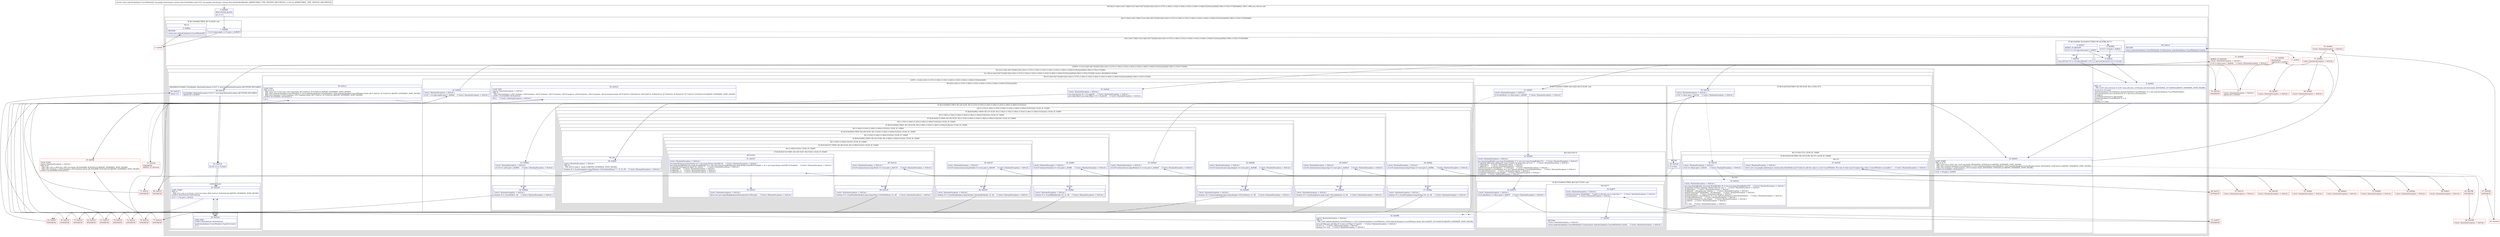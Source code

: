 digraph "CFG forcom.google.android.gms.common.data.DataHolder.zaa(Lcom\/google\/android\/gms\/common\/data\/DataHolder$Builder;I)[Landroid\/database\/CursorWindow;" {
subgraph cluster_Region_779855323 {
label = "R(2:0|(2:(1:3)|(4:(1:8)(1:7)|9|(1:(5:(2:14|(2:16|17))|18|(3:22|(1:24)(1:(1:27)(1:(1:30)(1:(1:33)(1:(1:40)(1:(1:43)(1:(1:46)(1:(1:49)(2:51|52))))))))|50)|(1:58)(1:(1:55)(1:57))|59))|66))) | DECL_VAR: java.util.List null\l";
node [shape=record,color=blue];
Node_0 [shape=record,label="{0\:\ 0x0000|MTH_ENTER_BLOCK\l|int r1 = 0\l}"];
subgraph cluster_Region_2028242531 {
label = "R(2:(1:3)|(4:(1:8)(1:7)|9|(1:(5:(2:14|(2:16|17))|18|(3:22|(1:24)(1:(1:27)(1:(1:30)(1:(1:33)(1:(1:40)(1:(1:43)(1:(1:46)(1:(1:49)(2:51|52))))))))|50)|(1:58)(1:(1:55)(1:57))|59))|66))";
node [shape=record,color=blue];
subgraph cluster_IfRegion_983677451 {
label = "IF [B:1:0x0006] THEN: R(1:3) ELSE: null";
node [shape=record,color=blue];
Node_1 [shape=record,label="{1\:\ 0x0006|if (r12.zalp.length == 0) goto L_0x0008\l}"];
subgraph cluster_Region_1236003679 {
label = "R(1:3)";
node [shape=record,color=blue];
Node_3 [shape=record,label="{3\:\ 0x000a|RETURN\l|return new android.database.CursorWindow[0]\l}"];
}
}
subgraph cluster_Region_2068924548 {
label = "R(4:(1:8)(1:7)|9|(1:(5:(2:14|(2:16|17))|18|(3:22|(1:24)(1:(1:27)(1:(1:30)(1:(1:33)(1:(1:40)(1:(1:43)(1:(1:46)(1:(1:49)(2:51|52))))))))|50)|(1:58)(1:(1:55)(1:57))|59))|66)";
node [shape=record,color=blue];
subgraph cluster_IfRegion_1940300436 {
label = "IF [B:4:0x000b, B:6:0x0015] THEN: R(1:8) ELSE: R(1:7)";
node [shape=record,color=blue];
Node_4 [shape=record,label="{4\:\ 0x000b|if (r13 \< 0) goto L_0x0021\l}"];
Node_6 [shape=record,label="{6\:\ 0x0015|ADDED_TO_REGION\l|if (r13 \>= r12.zaly.size()) goto L_0x0021\l}"];
subgraph cluster_Region_1496006570 {
label = "R(1:8)";
node [shape=record,color=blue];
Node_8 [shape=record,label="{8\:\ 0x0021|java.util.ArrayList r13 = r12.zaly\l}"];
}
subgraph cluster_Region_713886761 {
label = "R(1:7)";
node [shape=record,color=blue];
Node_7 [shape=record,label="{7\:\ 0x0018|java.util.List r13 = r12.zaly.subList(0, r13)\l}"];
}
}
Node_9 [shape=record,label="{9\:\ 0x0025|PHI: r13 \l  PHI: (r13v1 java.util.List) = (r13v7 java.util.List), (r13v8 java.util.List) binds: [B:8:0x0021, B:7:0x0018] A[DONT_GENERATE, DONT_INLINE]\l|int int r0 = r13.size()\landroid.database.CursorWindow android.database.CursorWindow r2 = new android.database.CursorWindow(false)\ljava.util.ArrayList java.util.ArrayList r3 = new java.util.ArrayList()\lr3.add(r2)\lr2.setNumColumns(r12.zalp.length)\landroid.database.CursorWindow r4 = r2\lint r2 = 0\lboolean r5 = false\l}"];
subgraph cluster_LoopRegion_485010107 {
label = "LOOP:0: (1:(5:(2:14|(2:16|17))|18|(3:22|(1:24)(1:(1:27)(1:(1:30)(1:(1:33)(1:(1:40)(1:(1:43)(1:(1:46)(1:(1:49)(2:51|52))))))))|50)|(1:58)(1:(1:55)(1:57))|59))";
node [shape=record,color=blue];
Node_10 [shape=record,label="{10\:\ 0x0041|LOOP_START\lPHI: r2 r4 r5 \l  PHI: (r2v2 int) = (r2v1 int), (r2v4 int) binds: [B:9:0x0025, B:59:0x01a1] A[DONT_GENERATE, DONT_INLINE]\l  PHI: (r4v3 android.database.CursorWindow) = (r4v2 android.database.CursorWindow), (r4v5 android.database.CursorWindow) binds: [B:9:0x0025, B:59:0x01a1] A[DONT_GENERATE, DONT_INLINE]\l  PHI: (r5v1 boolean) = (r5v0 boolean), (r5v2 boolean) binds: [B:9:0x0025, B:59:0x01a1] A[DONT_GENERATE, DONT_INLINE]\lLOOP:0: B:10:0x0041\-\>B:59:0x01a1\l|if (r2 \< r0) goto L_0x0043\l}"];
subgraph cluster_Region_799929629 {
label = "R(1:(5:(2:14|(2:16|17))|18|(3:22|(1:24)(1:(1:27)(1:(1:30)(1:(1:33)(1:(1:40)(1:(1:43)(1:(1:46)(1:(1:49)(2:51|52))))))))|50)|(1:58)(1:(1:55)(1:57))|59))";
node [shape=record,color=blue];
subgraph cluster_TryCatchRegion_418079489 {
label = "Try: R(5:(2:14|(2:16|17))|18|(3:22|(1:24)(1:(1:27)(1:(1:30)(1:(1:33)(1:(1:40)(1:(1:43)(1:(1:46)(1:(1:49)(2:51|52))))))))|50)|(1:58)(1:(1:55)(1:57))|59) catches: R(4:60|61|(1:63)|64)";
node [shape=record,color=blue];
subgraph cluster_Region_554811641 {
label = "R(5:(2:14|(2:16|17))|18|(3:22|(1:24)(1:(1:27)(1:(1:30)(1:(1:33)(1:(1:40)(1:(1:43)(1:(1:46)(1:(1:49)(2:51|52))))))))|50)|(1:58)(1:(1:55)(1:57))|59)";
node [shape=record,color=blue];
subgraph cluster_IfRegion_449161257 {
label = "IF [B:13:0x0047] THEN: R(2:14|(2:16|17)) ELSE: null";
node [shape=record,color=blue];
Node_13 [shape=record,label="{13\:\ 0x0047|Catch:\{ RuntimeException \-\> 0x01a4 \}\l|if (r4.allocRow() == false) goto L_0x0049     \/\/ Catch:\{ RuntimeException \-\> 0x01a4 \}\l}"];
subgraph cluster_Region_482214115 {
label = "R(2:14|(2:16|17))";
node [shape=record,color=blue];
Node_14 [shape=record,label="{14\:\ 0x0049|Catch:\{ RuntimeException \-\> 0x01a4 \}\l|java.lang.StringBuilder java.lang.StringBuilder r7 = new java.lang.StringBuilder(72)     \/\/ Catch:\{ RuntimeException \-\> 0x01a4 \}\lr7.append(\"Allocating additional cursor window for large data set (row \")     \/\/ Catch:\{ RuntimeException \-\> 0x01a4 \}\lr7.append(r2)     \/\/ Catch:\{ RuntimeException \-\> 0x01a4 \}\lr7.append(\")\")     \/\/ Catch:\{ RuntimeException \-\> 0x01a4 \}\landroid.util.Log.d(\"DataHolder\", r7.toString())     \/\/ Catch:\{ RuntimeException \-\> 0x01a4 \}\landroid.database.CursorWindow r4 = new android.database.CursorWindow(false)     \/\/ Catch:\{ RuntimeException \-\> 0x01a4 \}\lr4.setStartPosition(r2)     \/\/ Catch:\{ RuntimeException \-\> 0x01a4 \}\lr4.setNumColumns(r12.zalp.length)     \/\/ Catch:\{ RuntimeException \-\> 0x01a4 \}\lr3.add(r4)     \/\/ Catch:\{ RuntimeException \-\> 0x01a4 \}\l}"];
subgraph cluster_IfRegion_307260533 {
label = "IF [B:15:0x007d] THEN: R(2:16|17) ELSE: null";
node [shape=record,color=blue];
Node_15 [shape=record,label="{15\:\ 0x007d|Catch:\{ RuntimeException \-\> 0x01a4 \}\l|if (r4.allocRow() == false) goto L_0x007f     \/\/ Catch:\{ RuntimeException \-\> 0x01a4 \}\l}"];
subgraph cluster_Region_1578150681 {
label = "R(2:16|17)";
node [shape=record,color=blue];
Node_16 [shape=record,label="{16\:\ 0x007f|Catch:\{ RuntimeException \-\> 0x01a4 \}\l|android.util.Log.e(\"DataHolder\", \"Unable to allocate row to hold data.\")     \/\/ Catch:\{ RuntimeException \-\> 0x01a4 \}\lr3.remove(r4)     \/\/ Catch:\{ RuntimeException \-\> 0x01a4 \}\l}"];
Node_17 [shape=record,label="{17\:\ 0x0095|RETURN\lCatch:\{ RuntimeException \-\> 0x01a4 \}\l|return (android.database.CursorWindow[]) r3.toArray(new android.database.CursorWindow[r3.size()])     \/\/ Catch:\{ RuntimeException \-\> 0x01a4 \}\l}"];
}
}
}
}
Node_18 [shape=record,label="{18\:\ 0x0096|Catch:\{ RuntimeException \-\> 0x01a4 \}\lPHI: r4 \l  PHI: (r4v4 android.database.CursorWindow) = (r4v3 android.database.CursorWindow), (r4v8 android.database.CursorWindow) binds: [B:13:0x0047, B:15:0x007d] A[DONT_GENERATE, DONT_INLINE]\l|java.util.Map java.util.Map r6 = (java.util.Map) r13.get(r2)     \/\/ Catch:\{ RuntimeException \-\> 0x01a4 \}\lint r8 = 0     \/\/ Catch:\{ RuntimeException \-\> 0x01a4 \}\lboolean r9 = true     \/\/ Catch:\{ RuntimeException \-\> 0x01a4 \}\l}"];
subgraph cluster_LoopRegion_1340000023 {
label = "LOOP:1: (3:22|(1:24)(1:(1:27)(1:(1:30)(1:(1:33)(1:(1:40)(1:(1:43)(1:(1:46)(1:(1:49)(2:51|52))))))))|50)";
node [shape=record,color=blue];
Node_20 [shape=record,label="{20\:\ 0x00a4|Catch:\{ RuntimeException \-\> 0x01a4 \}\l|if (r8 \< r12.zalp.length) goto L_0x00a6     \/\/ Catch:\{ RuntimeException \-\> 0x01a4 \}\l}"];
subgraph cluster_Region_1617417706 {
label = "R(3:22|(1:24)(1:(1:27)(1:(1:30)(1:(1:33)(1:(1:40)(1:(1:43)(1:(1:46)(1:(1:49)(2:51|52))))))))|50)";
node [shape=record,color=blue];
Node_22 [shape=record,label="{22\:\ 0x00a8|Catch:\{ RuntimeException \-\> 0x01a4 \}\l|java.lang.String r9 = r12.zalp[r8]     \/\/ Catch:\{ RuntimeException \-\> 0x01a4 \}\ljava.lang.Object java.lang.Object r10 = r6.get(r9)     \/\/ Catch:\{ RuntimeException \-\> 0x01a4 \}\l}"];
subgraph cluster_IfRegion_1850778186 {
label = "IF [B:23:0x00b2] THEN: R(1:24) ELSE: R(1:(1:27)(1:(1:30)(1:(1:33)(1:(1:40)(1:(1:43)(1:(1:46)(1:(1:49)(2:51|52))))))))";
node [shape=record,color=blue];
Node_23 [shape=record,label="{23\:\ 0x00b2|Catch:\{ RuntimeException \-\> 0x01a4 \}\l|if (r10 == null) goto L_0x00b4     \/\/ Catch:\{ RuntimeException \-\> 0x01a4 \}\l}"];
subgraph cluster_Region_1096192011 {
label = "R(1:24)";
node [shape=record,color=blue];
Node_24 [shape=record,label="{24\:\ 0x00b4|Catch:\{ RuntimeException \-\> 0x01a4 \}\l|boolean r9 = r4.putNull(r2, r8)     \/\/ Catch:\{ RuntimeException \-\> 0x01a4 \}\l}"];
}
subgraph cluster_Region_235700816 {
label = "R(1:(1:27)(1:(1:30)(1:(1:33)(1:(1:40)(1:(1:43)(1:(1:46)(1:(1:49)(2:51|52)))))))) | ELSE_IF_CHAIN\l";
node [shape=record,color=blue];
subgraph cluster_IfRegion_1468999400 {
label = "IF [B:26:0x00bc] THEN: R(1:27) ELSE: R(1:(1:30)(1:(1:33)(1:(1:40)(1:(1:43)(1:(1:46)(1:(1:49)(2:51|52))))))) | ELSE_IF_CHAIN\l";
node [shape=record,color=blue];
Node_26 [shape=record,label="{26\:\ 0x00bc|Catch:\{ RuntimeException \-\> 0x01a4 \}\l|if ((r10 instanceof java.lang.String) == true) goto L_0x00be     \/\/ Catch:\{ RuntimeException \-\> 0x01a4 \}\l}"];
subgraph cluster_Region_1212342387 {
label = "R(1:27)";
node [shape=record,color=blue];
Node_27 [shape=record,label="{27\:\ 0x00be|Catch:\{ RuntimeException \-\> 0x01a4 \}\l|boolean r9 = r4.putString((java.lang.String) r10, r2, r8)     \/\/ Catch:\{ RuntimeException \-\> 0x01a4 \}\l}"];
}
subgraph cluster_Region_1215836935 {
label = "R(1:(1:30)(1:(1:33)(1:(1:40)(1:(1:43)(1:(1:46)(1:(1:49)(2:51|52))))))) | ELSE_IF_CHAIN\l";
node [shape=record,color=blue];
subgraph cluster_IfRegion_2024515962 {
label = "IF [B:29:0x00c7] THEN: R(1:30) ELSE: R(1:(1:33)(1:(1:40)(1:(1:43)(1:(1:46)(1:(1:49)(2:51|52)))))) | ELSE_IF_CHAIN\l";
node [shape=record,color=blue];
Node_29 [shape=record,label="{29\:\ 0x00c7|Catch:\{ RuntimeException \-\> 0x01a4 \}\l|if ((r10 instanceof java.lang.Long) == true) goto L_0x00c9     \/\/ Catch:\{ RuntimeException \-\> 0x01a4 \}\l}"];
subgraph cluster_Region_1042040444 {
label = "R(1:30)";
node [shape=record,color=blue];
Node_30 [shape=record,label="{30\:\ 0x00c9|Catch:\{ RuntimeException \-\> 0x01a4 \}\l|boolean r9 = r4.putLong(((java.lang.Long) r10).longValue(), r2, r8)     \/\/ Catch:\{ RuntimeException \-\> 0x01a4 \}\l}"];
}
subgraph cluster_Region_138228232 {
label = "R(1:(1:33)(1:(1:40)(1:(1:43)(1:(1:46)(1:(1:49)(2:51|52)))))) | ELSE_IF_CHAIN\l";
node [shape=record,color=blue];
subgraph cluster_IfRegion_2133047363 {
label = "IF [B:32:0x00d6] THEN: R(1:33) ELSE: R(1:(1:40)(1:(1:43)(1:(1:46)(1:(1:49)(2:51|52))))) | ELSE_IF_CHAIN\l";
node [shape=record,color=blue];
Node_32 [shape=record,label="{32\:\ 0x00d6|Catch:\{ RuntimeException \-\> 0x01a4 \}\l|if ((r10 instanceof java.lang.Integer) == true) goto L_0x00d8     \/\/ Catch:\{ RuntimeException \-\> 0x01a4 \}\l}"];
subgraph cluster_Region_154088822 {
label = "R(1:33)";
node [shape=record,color=blue];
Node_33 [shape=record,label="{33\:\ 0x00d8|Catch:\{ RuntimeException \-\> 0x01a4 \}\l|boolean r9 = r4.putLong((long) ((java.lang.Integer) r10).intValue(), r2, r8)     \/\/ Catch:\{ RuntimeException \-\> 0x01a4 \}\l}"];
}
subgraph cluster_Region_1267579749 {
label = "R(1:(1:40)(1:(1:43)(1:(1:46)(1:(1:49)(2:51|52))))) | ELSE_IF_CHAIN\l";
node [shape=record,color=blue];
subgraph cluster_IfRegion_336205599 {
label = "IF [B:35:0x00e6] THEN: R(1:40) ELSE: R(1:(1:43)(1:(1:46)(1:(1:49)(2:51|52)))) | ELSE_IF_CHAIN\l";
node [shape=record,color=blue];
Node_35 [shape=record,label="{35\:\ 0x00e6|Catch:\{ RuntimeException \-\> 0x01a4 \}\l|if ((r10 instanceof java.lang.Boolean) == true) goto L_0x00e8     \/\/ Catch:\{ RuntimeException \-\> 0x01a4 \}\l}"];
subgraph cluster_Region_2081172112 {
label = "R(1:40)";
node [shape=record,color=blue];
Node_40 [shape=record,label="{40\:\ 0x00f5|Catch:\{ RuntimeException \-\> 0x01a4 \}\lPHI: r9 \l  PHI: (r9v12 long) =  binds: [] A[DONT_GENERATE, DONT_INLINE]\l|boolean r9 = r4.putLong(((java.lang.Boolean) r10).booleanValue() ? 1 : 0, r2, r8)     \/\/ Catch:\{ RuntimeException \-\> 0x01a4 \}\l}"];
}
subgraph cluster_Region_570015302 {
label = "R(1:(1:43)(1:(1:46)(1:(1:49)(2:51|52)))) | ELSE_IF_CHAIN\l";
node [shape=record,color=blue];
subgraph cluster_IfRegion_974969616 {
label = "IF [B:42:0x00fc] THEN: R(1:43) ELSE: R(1:(1:46)(1:(1:49)(2:51|52))) | ELSE_IF_CHAIN\l";
node [shape=record,color=blue];
Node_42 [shape=record,label="{42\:\ 0x00fc|Catch:\{ RuntimeException \-\> 0x01a4 \}\l|if ((r10 instanceof byte[]) == true) goto L_0x00fe     \/\/ Catch:\{ RuntimeException \-\> 0x01a4 \}\l}"];
subgraph cluster_Region_588385306 {
label = "R(1:43)";
node [shape=record,color=blue];
Node_43 [shape=record,label="{43\:\ 0x00fe|Catch:\{ RuntimeException \-\> 0x01a4 \}\l|boolean r9 = r4.putBlob((byte[]) r10, r2, r8)     \/\/ Catch:\{ RuntimeException \-\> 0x01a4 \}\l}"];
}
subgraph cluster_Region_672153973 {
label = "R(1:(1:46)(1:(1:49)(2:51|52))) | ELSE_IF_CHAIN\l";
node [shape=record,color=blue];
subgraph cluster_IfRegion_534332752 {
label = "IF [B:45:0x0107] THEN: R(1:46) ELSE: R(1:(1:49)(2:51|52)) | ELSE_IF_CHAIN\l";
node [shape=record,color=blue];
Node_45 [shape=record,label="{45\:\ 0x0107|Catch:\{ RuntimeException \-\> 0x01a4 \}\l|if ((r10 instanceof java.lang.Double) == true) goto L_0x0109     \/\/ Catch:\{ RuntimeException \-\> 0x01a4 \}\l}"];
subgraph cluster_Region_2137100706 {
label = "R(1:46)";
node [shape=record,color=blue];
Node_46 [shape=record,label="{46\:\ 0x0109|Catch:\{ RuntimeException \-\> 0x01a4 \}\l|boolean r9 = r4.putDouble(((java.lang.Double) r10).doubleValue(), r2, r8)     \/\/ Catch:\{ RuntimeException \-\> 0x01a4 \}\l}"];
}
subgraph cluster_Region_1239190285 {
label = "R(1:(1:49)(2:51|52)) | ELSE_IF_CHAIN\l";
node [shape=record,color=blue];
subgraph cluster_IfRegion_2111440712 {
label = "IF [B:48:0x0116] THEN: R(1:49) ELSE: R(2:51|52) | ELSE_IF_CHAIN\l";
node [shape=record,color=blue];
Node_48 [shape=record,label="{48\:\ 0x0116|Catch:\{ RuntimeException \-\> 0x01a4 \}\l|if ((r10 instanceof java.lang.Float) == true) goto L_0x0118     \/\/ Catch:\{ RuntimeException \-\> 0x01a4 \}\l}"];
subgraph cluster_Region_261459901 {
label = "R(1:49)";
node [shape=record,color=blue];
Node_49 [shape=record,label="{49\:\ 0x0118|Catch:\{ RuntimeException \-\> 0x01a4 \}\l|boolean r9 = r4.putDouble((double) ((java.lang.Float) r10).floatValue(), r2, r8)     \/\/ Catch:\{ RuntimeException \-\> 0x01a4 \}\l}"];
}
subgraph cluster_Region_818346301 {
label = "R(2:51|52)";
node [shape=record,color=blue];
Node_51 [shape=record,label="{51\:\ 0x0127|Catch:\{ RuntimeException \-\> 0x01a4 \}\l|java.lang.String java.lang.String r13 = java.lang.String.valueOf(r10)     \/\/ Catch:\{ RuntimeException \-\> 0x01a4 \}\ljava.lang.StringBuilder java.lang.StringBuilder r2 = new java.lang.StringBuilder(java.lang.String.valueOf(r9).length() + 32 + java.lang.String.valueOf(r13).length())     \/\/ Catch:\{ RuntimeException \-\> 0x01a4 \}\lr2.append(\"Unsupported object for column \")     \/\/ Catch:\{ RuntimeException \-\> 0x01a4 \}\lr2.append(r9)     \/\/ Catch:\{ RuntimeException \-\> 0x01a4 \}\lr2.append(\": \")     \/\/ Catch:\{ RuntimeException \-\> 0x01a4 \}\lr2.append(r13)     \/\/ Catch:\{ RuntimeException \-\> 0x01a4 \}\l}"];
Node_52 [shape=record,label="{52\:\ 0x015c|Catch:\{ RuntimeException \-\> 0x01a4 \}\l|throw new java.lang.IllegalArgumentException(r2.toString())     \/\/ Catch:\{ RuntimeException \-\> 0x01a4 \}\l}"];
}
}
}
}
}
}
}
}
}
}
}
}
}
}
}
}
Node_50 [shape=record,label="{50\:\ 0x0123|LOOP_END\lCatch:\{ RuntimeException \-\> 0x01a4 \}\lPHI: r9 \l  PHI: (r9v4 boolean) = (r9v7 boolean), (r9v9 boolean), (r9v10 boolean), (r9v13 boolean), (r9v18 boolean), (r9v20 boolean), (r9v21 boolean), (r9v22 boolean) binds: [B:75:0x0123, B:82:0x0123, B:81:0x0123, B:80:0x0123, B:79:0x0123, B:78:0x0123, B:77:0x0123, B:76:0x0123] A[DONT_GENERATE, DONT_INLINE]\lLOOP:1: B:19:0x009f\-\>B:50:0x0123\l|r8++     \/\/ Catch:\{ RuntimeException \-\> 0x01a4 \}\l}"];
}
}
subgraph cluster_IfRegion_1748563581 {
label = "IF [B:53:0x015d] THEN: R(1:58) ELSE: R(1:(1:55)(1:57))";
node [shape=record,color=blue];
Node_53 [shape=record,label="{53\:\ 0x015d|Catch:\{ RuntimeException \-\> 0x01a4 \}\l|if (r9 != false) goto L_0x01a0     \/\/ Catch:\{ RuntimeException \-\> 0x01a4 \}\l}"];
subgraph cluster_Region_1376692728 {
label = "R(1:58)";
node [shape=record,color=blue];
Node_58 [shape=record,label="{58\:\ 0x01a0|r5 = false\l}"];
}
subgraph cluster_Region_1865177024 {
label = "R(1:(1:55)(1:57)) | ELSE_IF_CHAIN\l";
node [shape=record,color=blue];
subgraph cluster_IfRegion_1908751459 {
label = "IF [B:54:0x015f] THEN: R(1:55) ELSE: R(1:57) | ELSE_IF_CHAIN\l";
node [shape=record,color=blue];
Node_54 [shape=record,label="{54\:\ 0x015f|Catch:\{ RuntimeException \-\> 0x01a4 \}\l|if (r5 == false) goto L_0x0161     \/\/ Catch:\{ RuntimeException \-\> 0x01a4 \}\l}"];
subgraph cluster_Region_804576567 {
label = "R(1:55)";
node [shape=record,color=blue];
Node_55 [shape=record,label="{55\:\ 0x0161|Catch:\{ RuntimeException \-\> 0x01a4 \}\l|java.lang.StringBuilder java.lang.StringBuilder r8 = new java.lang.StringBuilder(74)     \/\/ Catch:\{ RuntimeException \-\> 0x01a4 \}\lr8.append(\"Couldn't populate window data for row \")     \/\/ Catch:\{ RuntimeException \-\> 0x01a4 \}\lr8.append(r2)     \/\/ Catch:\{ RuntimeException \-\> 0x01a4 \}\lr8.append(\" \- allocating new window.\")     \/\/ Catch:\{ RuntimeException \-\> 0x01a4 \}\landroid.util.Log.d(\"DataHolder\", r8.toString())     \/\/ Catch:\{ RuntimeException \-\> 0x01a4 \}\lr4.freeLastRow()     \/\/ Catch:\{ RuntimeException \-\> 0x01a4 \}\landroid.database.CursorWindow r4 = new android.database.CursorWindow(false)     \/\/ Catch:\{ RuntimeException \-\> 0x01a4 \}\lr4.setStartPosition(r2)     \/\/ Catch:\{ RuntimeException \-\> 0x01a4 \}\lr4.setNumColumns(r12.zalp.length)     \/\/ Catch:\{ RuntimeException \-\> 0x01a4 \}\lr3.add(r4)     \/\/ Catch:\{ RuntimeException \-\> 0x01a4 \}\lr2\-\-\lr5 = true     \/\/ Catch:\{ RuntimeException \-\> 0x01a4 \}\l}"];
}
subgraph cluster_Region_55304173 {
label = "R(1:57)";
node [shape=record,color=blue];
Node_57 [shape=record,label="{57\:\ 0x019f|Catch:\{ RuntimeException \-\> 0x01a4 \}\l|throw new com.google.android.gms.common.data.DataHolder.zaa(\"Could not add the value to a new CursorWindow. The size of value may be larger than what a CursorWindow can handle.\")     \/\/ Catch:\{ RuntimeException \-\> 0x01a4 \}\l}"];
}
}
}
}
Node_59 [shape=record,label="{59\:\ 0x01a1|LOOP_END\lPHI: r2 r4 r5 \l  PHI: (r2v3 int) = (r2v2 int), (r2v5 int) binds: [B:71:0x01a1, B:72:0x01a1] A[DONT_GENERATE, DONT_INLINE]\l  PHI: (r4v5 android.database.CursorWindow) = (r4v4 android.database.CursorWindow), (r4v6 android.database.CursorWindow) binds: [B:71:0x01a1, B:72:0x01a1] A[DONT_GENERATE, DONT_INLINE]\l  PHI: (r5v2 boolean) = (r5v3 boolean), (r5v7 boolean) binds: [B:71:0x01a1, B:72:0x01a1] A[DONT_GENERATE, DONT_INLINE]\lLOOP:0: B:10:0x0041\-\>B:59:0x01a1\l|r2++\l}"];
}
subgraph cluster_Region_1989150464 {
label = "R(4:60|61|(1:63)|64) | ExcHandler: RuntimeException (r12v5 'e' java.lang.RuntimeException A[CUSTOM_DECLARE])\l";
node [shape=record,color=blue];
Node_60 [shape=record,label="{60\:\ 0x01a4|ExcHandler: RuntimeException (r12v5 'e' java.lang.RuntimeException A[CUSTOM_DECLARE])\lSplitter:B:11:0x0043\l}"];
Node_61 [shape=record,label="{61\:\ 0x01a5|int int r13 = r3.size()\l}"];
subgraph cluster_LoopRegion_871124016 {
label = "LOOP:2: (1:63)";
node [shape=record,color=blue];
Node_62 [shape=record,label="{62\:\ 0x01a9|LOOP_START\lPHI: r1 \l  PHI: (r1v1 int) = (r1v0 int), (r1v2 int) binds: [B:61:0x01a5, B:63:0x01ab] A[DONT_GENERATE, DONT_INLINE]\lLOOP:2: B:62:0x01a9\-\>B:63:0x01ab\l|if (r1 \< r13) goto L_0x01ab\l}"];
subgraph cluster_Region_1799455718 {
label = "R(1:63)";
node [shape=record,color=blue];
Node_63 [shape=record,label="{63\:\ 0x01ab|LOOP_END\lLOOP:2: B:62:0x01a9\-\>B:63:0x01ab\l|((android.database.CursorWindow) r3.get(r1)).close()\lr1++\l}"];
}
}
Node_64 [shape=record,label="{64\:\ 0x01b7|throw r12\l}"];
}
}
}
}
Node_66 [shape=record,label="{66\:\ 0x01c4|RETURN\l|return (android.database.CursorWindow[]) r3.toArray(new android.database.CursorWindow[r3.size()])\l}"];
}
}
}
subgraph cluster_Region_1989150464 {
label = "R(4:60|61|(1:63)|64) | ExcHandler: RuntimeException (r12v5 'e' java.lang.RuntimeException A[CUSTOM_DECLARE])\l";
node [shape=record,color=blue];
Node_60 [shape=record,label="{60\:\ 0x01a4|ExcHandler: RuntimeException (r12v5 'e' java.lang.RuntimeException A[CUSTOM_DECLARE])\lSplitter:B:11:0x0043\l}"];
Node_61 [shape=record,label="{61\:\ 0x01a5|int int r13 = r3.size()\l}"];
subgraph cluster_LoopRegion_871124016 {
label = "LOOP:2: (1:63)";
node [shape=record,color=blue];
Node_62 [shape=record,label="{62\:\ 0x01a9|LOOP_START\lPHI: r1 \l  PHI: (r1v1 int) = (r1v0 int), (r1v2 int) binds: [B:61:0x01a5, B:63:0x01ab] A[DONT_GENERATE, DONT_INLINE]\lLOOP:2: B:62:0x01a9\-\>B:63:0x01ab\l|if (r1 \< r13) goto L_0x01ab\l}"];
subgraph cluster_Region_1799455718 {
label = "R(1:63)";
node [shape=record,color=blue];
Node_63 [shape=record,label="{63\:\ 0x01ab|LOOP_END\lLOOP:2: B:62:0x01a9\-\>B:63:0x01ab\l|((android.database.CursorWindow) r3.get(r1)).close()\lr1++\l}"];
}
}
Node_64 [shape=record,label="{64\:\ 0x01b7|throw r12\l}"];
}
Node_2 [shape=record,color=red,label="{2\:\ 0x0008}"];
Node_5 [shape=record,color=red,label="{5\:\ 0x000d}"];
Node_11 [shape=record,color=red,label="{11\:\ 0x0043|SYNTHETIC\lSplitter:B:11:0x0043\l}"];
Node_12 [shape=record,color=red,label="{12\:\ ?|Catch:\{ RuntimeException \-\> 0x01a4 \}\lSplitter:B:11:0x0043\l}"];
Node_19 [shape=record,color=red,label="{19\:\ 0x009f|LOOP_START\lCatch:\{ RuntimeException \-\> 0x01a4 \}\lPHI: r8 r9 \l  PHI: (r8v1 int) = (r8v0 int), (r8v3 int) binds: [B:18:0x0096, B:50:0x0123] A[DONT_GENERATE, DONT_INLINE]\l  PHI: (r9v1 boolean) = (r9v0 boolean), (r9v4 boolean) binds: [B:18:0x0096, B:50:0x0123] A[DONT_GENERATE, DONT_INLINE]\lLOOP:1: B:19:0x009f\-\>B:50:0x0123\l}"];
Node_21 [shape=record,color=red,label="{21\:\ 0x00a6|ADDED_TO_REGION\lCatch:\{ RuntimeException \-\> 0x01a4 \}\l|if (r9 != false) goto L_0x00a8     \/\/ Catch:\{ RuntimeException \-\> 0x01a4 \}\l}"];
Node_25 [shape=record,color=red,label="{25\:\ 0x00ba|Catch:\{ RuntimeException \-\> 0x01a4 \}\l}"];
Node_28 [shape=record,color=red,label="{28\:\ 0x00c5|Catch:\{ RuntimeException \-\> 0x01a4 \}\l}"];
Node_31 [shape=record,color=red,label="{31\:\ 0x00d4|Catch:\{ RuntimeException \-\> 0x01a4 \}\l}"];
Node_34 [shape=record,color=red,label="{34\:\ 0x00e4|Catch:\{ RuntimeException \-\> 0x01a4 \}\l}"];
Node_36 [shape=record,color=red,label="{36\:\ 0x00e8|Catch:\{ RuntimeException \-\> 0x01a4 \}\l}"];
Node_37 [shape=record,color=red,label="{37\:\ 0x00ee|Catch:\{ RuntimeException \-\> 0x01a4 \}\l}"];
Node_38 [shape=record,color=red,label="{38\:\ 0x00f0|Catch:\{ RuntimeException \-\> 0x01a4 \}\l}"];
Node_39 [shape=record,color=red,label="{39\:\ 0x00f3|Catch:\{ RuntimeException \-\> 0x01a4 \}\l}"];
Node_41 [shape=record,color=red,label="{41\:\ 0x00fa|Catch:\{ RuntimeException \-\> 0x01a4 \}\l}"];
Node_44 [shape=record,color=red,label="{44\:\ 0x0105|Catch:\{ RuntimeException \-\> 0x01a4 \}\l}"];
Node_47 [shape=record,color=red,label="{47\:\ 0x0114|Catch:\{ RuntimeException \-\> 0x01a4 \}\l}"];
Node_56 [shape=record,color=red,label="{56\:\ 0x0198|Catch:\{ RuntimeException \-\> 0x01a4 \}\l}"];
Node_65 [shape=record,color=red,label="{65\:\ 0x01b8}"];
Node_67 [shape=record,color=red,label="{67\:\ 0x01b8|SYNTHETIC\l}"];
Node_68 [shape=record,color=red,label="{68\:\ 0x0127|SYNTHETIC\l}"];
Node_69 [shape=record,color=red,label="{69\:\ 0x0198|SYNTHETIC\l}"];
Node_70 [shape=record,color=red,label="{70\:\ 0x007f|SYNTHETIC\l}"];
Node_71 [shape=record,color=red,label="{71\:\ 0x01a1|SYNTHETIC\l}"];
Node_72 [shape=record,color=red,label="{72\:\ 0x01a1|SYNTHETIC\l}"];
Node_73 [shape=record,color=red,label="{73\:\ 0x015d|SYNTHETIC\lADDED_TO_REGION\l}"];
Node_74 [shape=record,color=red,label="{74\:\ 0x015d|SYNTHETIC\l}"];
Node_75 [shape=record,color=red,label="{75\:\ 0x0123|SYNTHETIC\l}"];
Node_76 [shape=record,color=red,label="{76\:\ 0x0123|SYNTHETIC\l}"];
Node_77 [shape=record,color=red,label="{77\:\ 0x0123|SYNTHETIC\l}"];
Node_78 [shape=record,color=red,label="{78\:\ 0x0123|SYNTHETIC\l}"];
Node_79 [shape=record,color=red,label="{79\:\ 0x0123|SYNTHETIC\l}"];
Node_80 [shape=record,color=red,label="{80\:\ 0x0123|SYNTHETIC\l}"];
Node_81 [shape=record,color=red,label="{81\:\ 0x0123|SYNTHETIC\l}"];
Node_82 [shape=record,color=red,label="{82\:\ 0x0123|SYNTHETIC\l}"];
Node_83 [shape=record,color=red,label="{83\:\ 0x01b7|SYNTHETIC\l}"];
MethodNode[shape=record,label="{private static android.database.CursorWindow[] com.google.android.gms.common.data.DataHolder.zaa((r12v0 com.google.android.gms.common.data.DataHolder$Builder A[IMMUTABLE_TYPE, METHOD_ARGUMENT]), (r13v0 int A[IMMUTABLE_TYPE, METHOD_ARGUMENT])) }"];
MethodNode -> Node_0;
Node_0 -> Node_1;
Node_1 -> Node_2;
Node_1 -> Node_4[style=dashed];
Node_4 -> Node_5[style=dashed];
Node_4 -> Node_8;
Node_6 -> Node_7[style=dashed];
Node_6 -> Node_8;
Node_8 -> Node_9;
Node_7 -> Node_9;
Node_9 -> Node_10;
Node_10 -> Node_11;
Node_10 -> Node_67[style=dashed];
Node_13 -> Node_14;
Node_13 -> Node_18[style=dashed];
Node_14 -> Node_15;
Node_15 -> Node_18[style=dashed];
Node_15 -> Node_70;
Node_16 -> Node_17;
Node_18 -> Node_19;
Node_20 -> Node_21;
Node_20 -> Node_73[style=dashed];
Node_22 -> Node_23;
Node_23 -> Node_24;
Node_23 -> Node_25[style=dashed];
Node_24 -> Node_76;
Node_26 -> Node_27;
Node_26 -> Node_28[style=dashed];
Node_27 -> Node_77;
Node_29 -> Node_30;
Node_29 -> Node_31[style=dashed];
Node_30 -> Node_78;
Node_32 -> Node_33;
Node_32 -> Node_34[style=dashed];
Node_33 -> Node_79;
Node_35 -> Node_36;
Node_35 -> Node_41[style=dashed];
Node_40 -> Node_80;
Node_42 -> Node_43;
Node_42 -> Node_44[style=dashed];
Node_43 -> Node_81;
Node_45 -> Node_46;
Node_45 -> Node_47[style=dashed];
Node_46 -> Node_82;
Node_48 -> Node_49;
Node_48 -> Node_68[style=dashed];
Node_49 -> Node_75;
Node_51 -> Node_52;
Node_50 -> Node_19;
Node_53 -> Node_54[style=dashed];
Node_53 -> Node_58;
Node_58 -> Node_71;
Node_54 -> Node_55;
Node_54 -> Node_69[style=dashed];
Node_55 -> Node_72;
Node_59 -> Node_10;
Node_60 -> Node_61;
Node_61 -> Node_62;
Node_62 -> Node_63;
Node_62 -> Node_83[style=dashed];
Node_63 -> Node_62;
Node_60 -> Node_61;
Node_61 -> Node_62;
Node_62 -> Node_63;
Node_62 -> Node_83[style=dashed];
Node_63 -> Node_62;
Node_2 -> Node_3;
Node_5 -> Node_6;
Node_11 -> Node_12;
Node_11 -> Node_60;
Node_12 -> Node_13;
Node_19 -> Node_20;
Node_21 -> Node_22;
Node_21 -> Node_74[style=dashed];
Node_25 -> Node_26;
Node_28 -> Node_29;
Node_31 -> Node_32;
Node_34 -> Node_35;
Node_36 -> Node_37;
Node_37 -> Node_38;
Node_37 -> Node_39;
Node_38 -> Node_40;
Node_39 -> Node_40;
Node_41 -> Node_42;
Node_44 -> Node_45;
Node_47 -> Node_48;
Node_56 -> Node_57;
Node_65 -> Node_66;
Node_67 -> Node_65;
Node_68 -> Node_51;
Node_69 -> Node_56;
Node_70 -> Node_16;
Node_71 -> Node_59;
Node_72 -> Node_59;
Node_73 -> Node_53;
Node_74 -> Node_53;
Node_75 -> Node_50;
Node_76 -> Node_50;
Node_77 -> Node_50;
Node_78 -> Node_50;
Node_79 -> Node_50;
Node_80 -> Node_50;
Node_81 -> Node_50;
Node_82 -> Node_50;
Node_83 -> Node_64;
}

